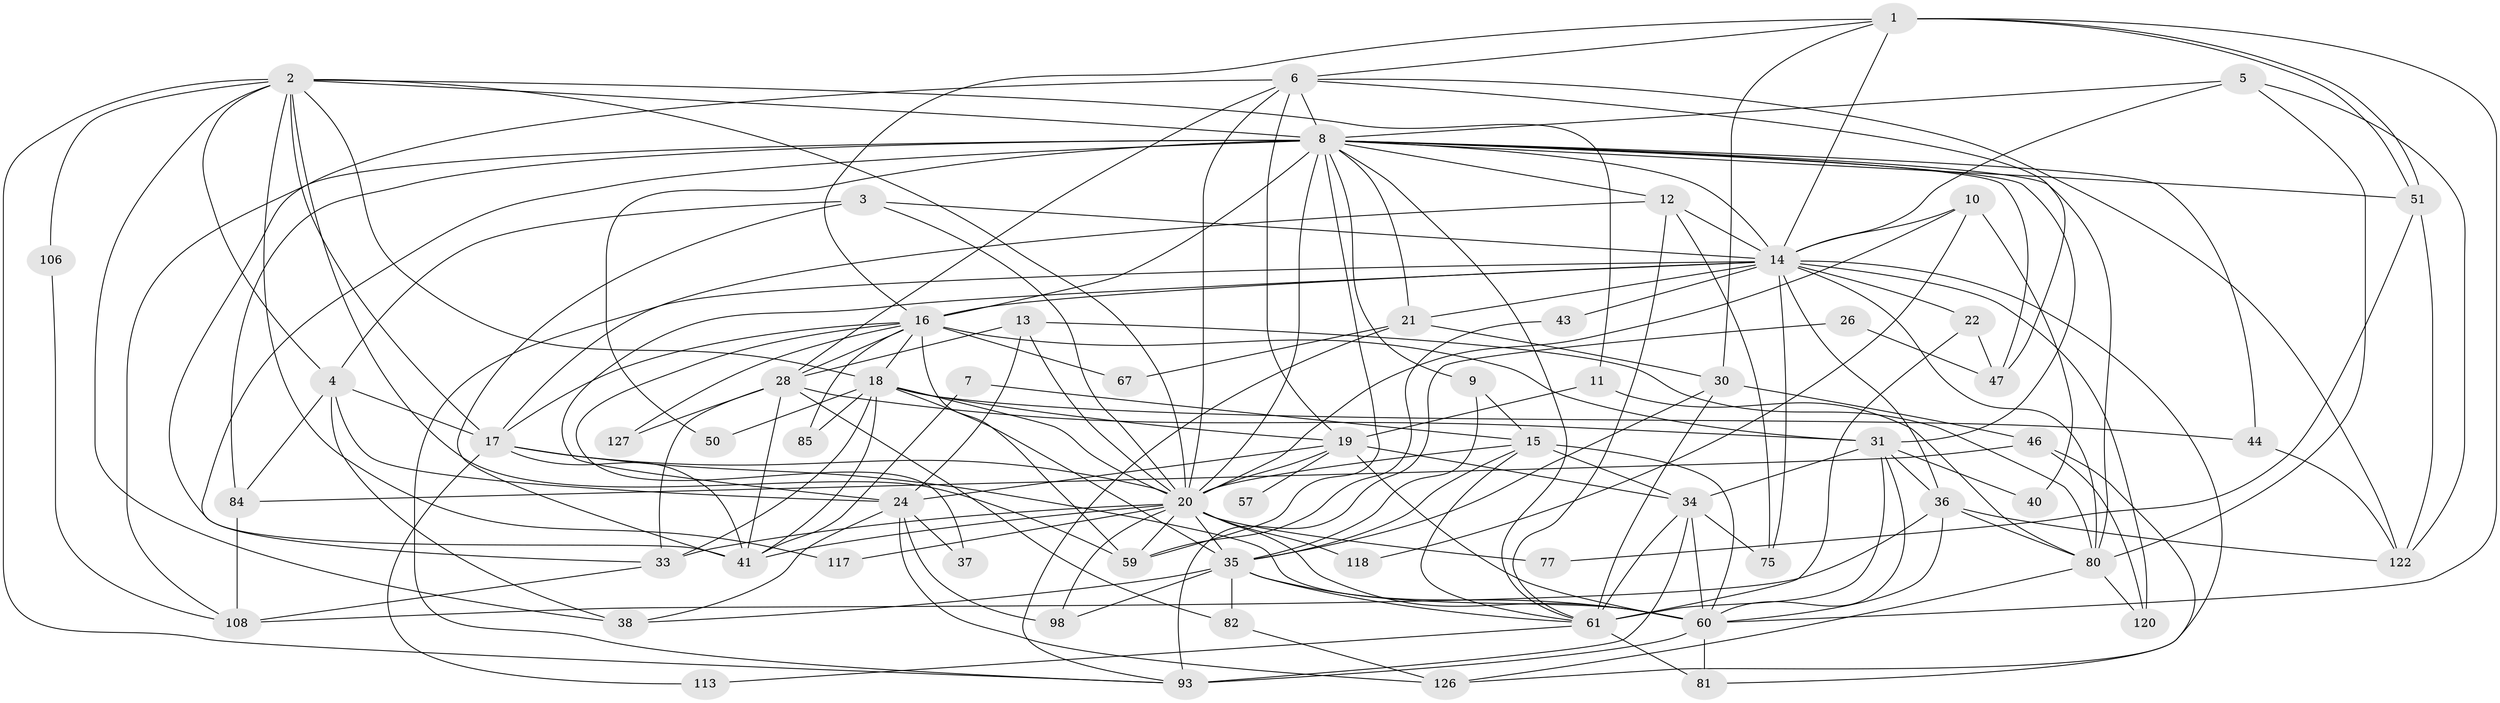 // original degree distribution, {5: 0.1875, 4: 0.2578125, 6: 0.109375, 3: 0.2265625, 2: 0.171875, 8: 0.0234375, 7: 0.0234375}
// Generated by graph-tools (version 1.1) at 2025/14/03/09/25 04:14:58]
// undirected, 64 vertices, 177 edges
graph export_dot {
graph [start="1"]
  node [color=gray90,style=filled];
  1 [super="+29"];
  2 [super="+88+68+65+32"];
  3;
  4;
  5;
  6 [super="+45+74"];
  7;
  8 [super="+53+103+125+73+62"];
  9;
  10;
  11;
  12 [super="+72"];
  13 [super="+55"];
  14 [super="+90+100+25"];
  15 [super="+115"];
  16 [super="+97+114+52"];
  17 [super="+48"];
  18 [super="+119+27"];
  19 [super="+23"];
  20 [super="+64+49"];
  21;
  22;
  24 [super="+79+96"];
  26;
  28 [super="+104+102"];
  30 [super="+124"];
  31 [super="+39+111"];
  33;
  34 [super="+54+91"];
  35 [super="+56"];
  36 [super="+58"];
  37;
  38;
  40;
  41 [super="+121"];
  43;
  44;
  46;
  47 [super="+107"];
  50;
  51;
  57;
  59 [super="+63"];
  60 [super="+110+76"];
  61 [super="+66"];
  67;
  75;
  77;
  80 [super="+116"];
  81;
  82;
  84 [super="+99"];
  85;
  93 [super="+123"];
  98;
  106;
  108;
  113;
  117;
  118;
  120;
  122;
  126;
  127;
  1 -- 30;
  1 -- 51;
  1 -- 51;
  1 -- 6;
  1 -- 60;
  1 -- 14;
  1 -- 16;
  2 -- 93;
  2 -- 117;
  2 -- 38;
  2 -- 8 [weight=2];
  2 -- 4;
  2 -- 18;
  2 -- 106;
  2 -- 17;
  2 -- 20;
  2 -- 59;
  2 -- 11;
  3 -- 4;
  3 -- 20;
  3 -- 41;
  3 -- 14;
  4 -- 38;
  4 -- 17;
  4 -- 24;
  4 -- 84;
  5 -- 122;
  5 -- 8;
  5 -- 14;
  5 -- 80;
  6 -- 8;
  6 -- 122;
  6 -- 28;
  6 -- 47;
  6 -- 41;
  6 -- 19;
  6 -- 20;
  7 -- 15;
  7 -- 41;
  8 -- 84 [weight=3];
  8 -- 61;
  8 -- 44;
  8 -- 16;
  8 -- 21;
  8 -- 47;
  8 -- 59;
  8 -- 9;
  8 -- 31;
  8 -- 33;
  8 -- 50;
  8 -- 80;
  8 -- 14;
  8 -- 108;
  8 -- 51;
  8 -- 20 [weight=2];
  8 -- 12;
  9 -- 15;
  9 -- 35;
  10 -- 40;
  10 -- 118;
  10 -- 20;
  10 -- 14;
  11 -- 19;
  11 -- 80;
  12 -- 61;
  12 -- 75;
  12 -- 14;
  12 -- 17;
  13 -- 28;
  13 -- 24;
  13 -- 80;
  13 -- 20;
  14 -- 22;
  14 -- 24;
  14 -- 93;
  14 -- 36;
  14 -- 75;
  14 -- 43;
  14 -- 80;
  14 -- 21;
  14 -- 120;
  14 -- 126;
  14 -- 16;
  15 -- 20;
  15 -- 60;
  15 -- 34 [weight=2];
  15 -- 61;
  15 -- 35;
  16 -- 67;
  16 -- 85;
  16 -- 59 [weight=2];
  16 -- 28;
  16 -- 17;
  16 -- 127;
  16 -- 18;
  16 -- 37;
  16 -- 31;
  17 -- 41;
  17 -- 60;
  17 -- 113;
  17 -- 20;
  18 -- 85;
  18 -- 41;
  18 -- 33;
  18 -- 35;
  18 -- 44;
  18 -- 50;
  18 -- 19 [weight=2];
  18 -- 20;
  19 -- 60;
  19 -- 34;
  19 -- 24;
  19 -- 57 [weight=2];
  19 -- 20;
  20 -- 60;
  20 -- 33;
  20 -- 35;
  20 -- 98;
  20 -- 41;
  20 -- 77;
  20 -- 117;
  20 -- 118;
  20 -- 59;
  21 -- 93;
  21 -- 67;
  21 -- 30;
  22 -- 47;
  22 -- 61;
  24 -- 38;
  24 -- 126;
  24 -- 98;
  24 -- 37;
  26 -- 93;
  26 -- 47;
  28 -- 82;
  28 -- 41 [weight=2];
  28 -- 127;
  28 -- 33;
  28 -- 31;
  30 -- 46;
  30 -- 61;
  30 -- 35;
  31 -- 36;
  31 -- 40;
  31 -- 61 [weight=2];
  31 -- 60 [weight=2];
  31 -- 34;
  33 -- 108;
  34 -- 75;
  34 -- 60;
  34 -- 93;
  34 -- 61;
  35 -- 60;
  35 -- 82;
  35 -- 98;
  35 -- 38;
  35 -- 61;
  36 -- 80;
  36 -- 108;
  36 -- 122;
  36 -- 60;
  43 -- 59;
  44 -- 122;
  46 -- 81;
  46 -- 120;
  46 -- 84;
  51 -- 77;
  51 -- 122;
  60 -- 81;
  60 -- 93 [weight=2];
  61 -- 81;
  61 -- 113;
  80 -- 120;
  80 -- 126;
  82 -- 126;
  84 -- 108;
  106 -- 108;
}
